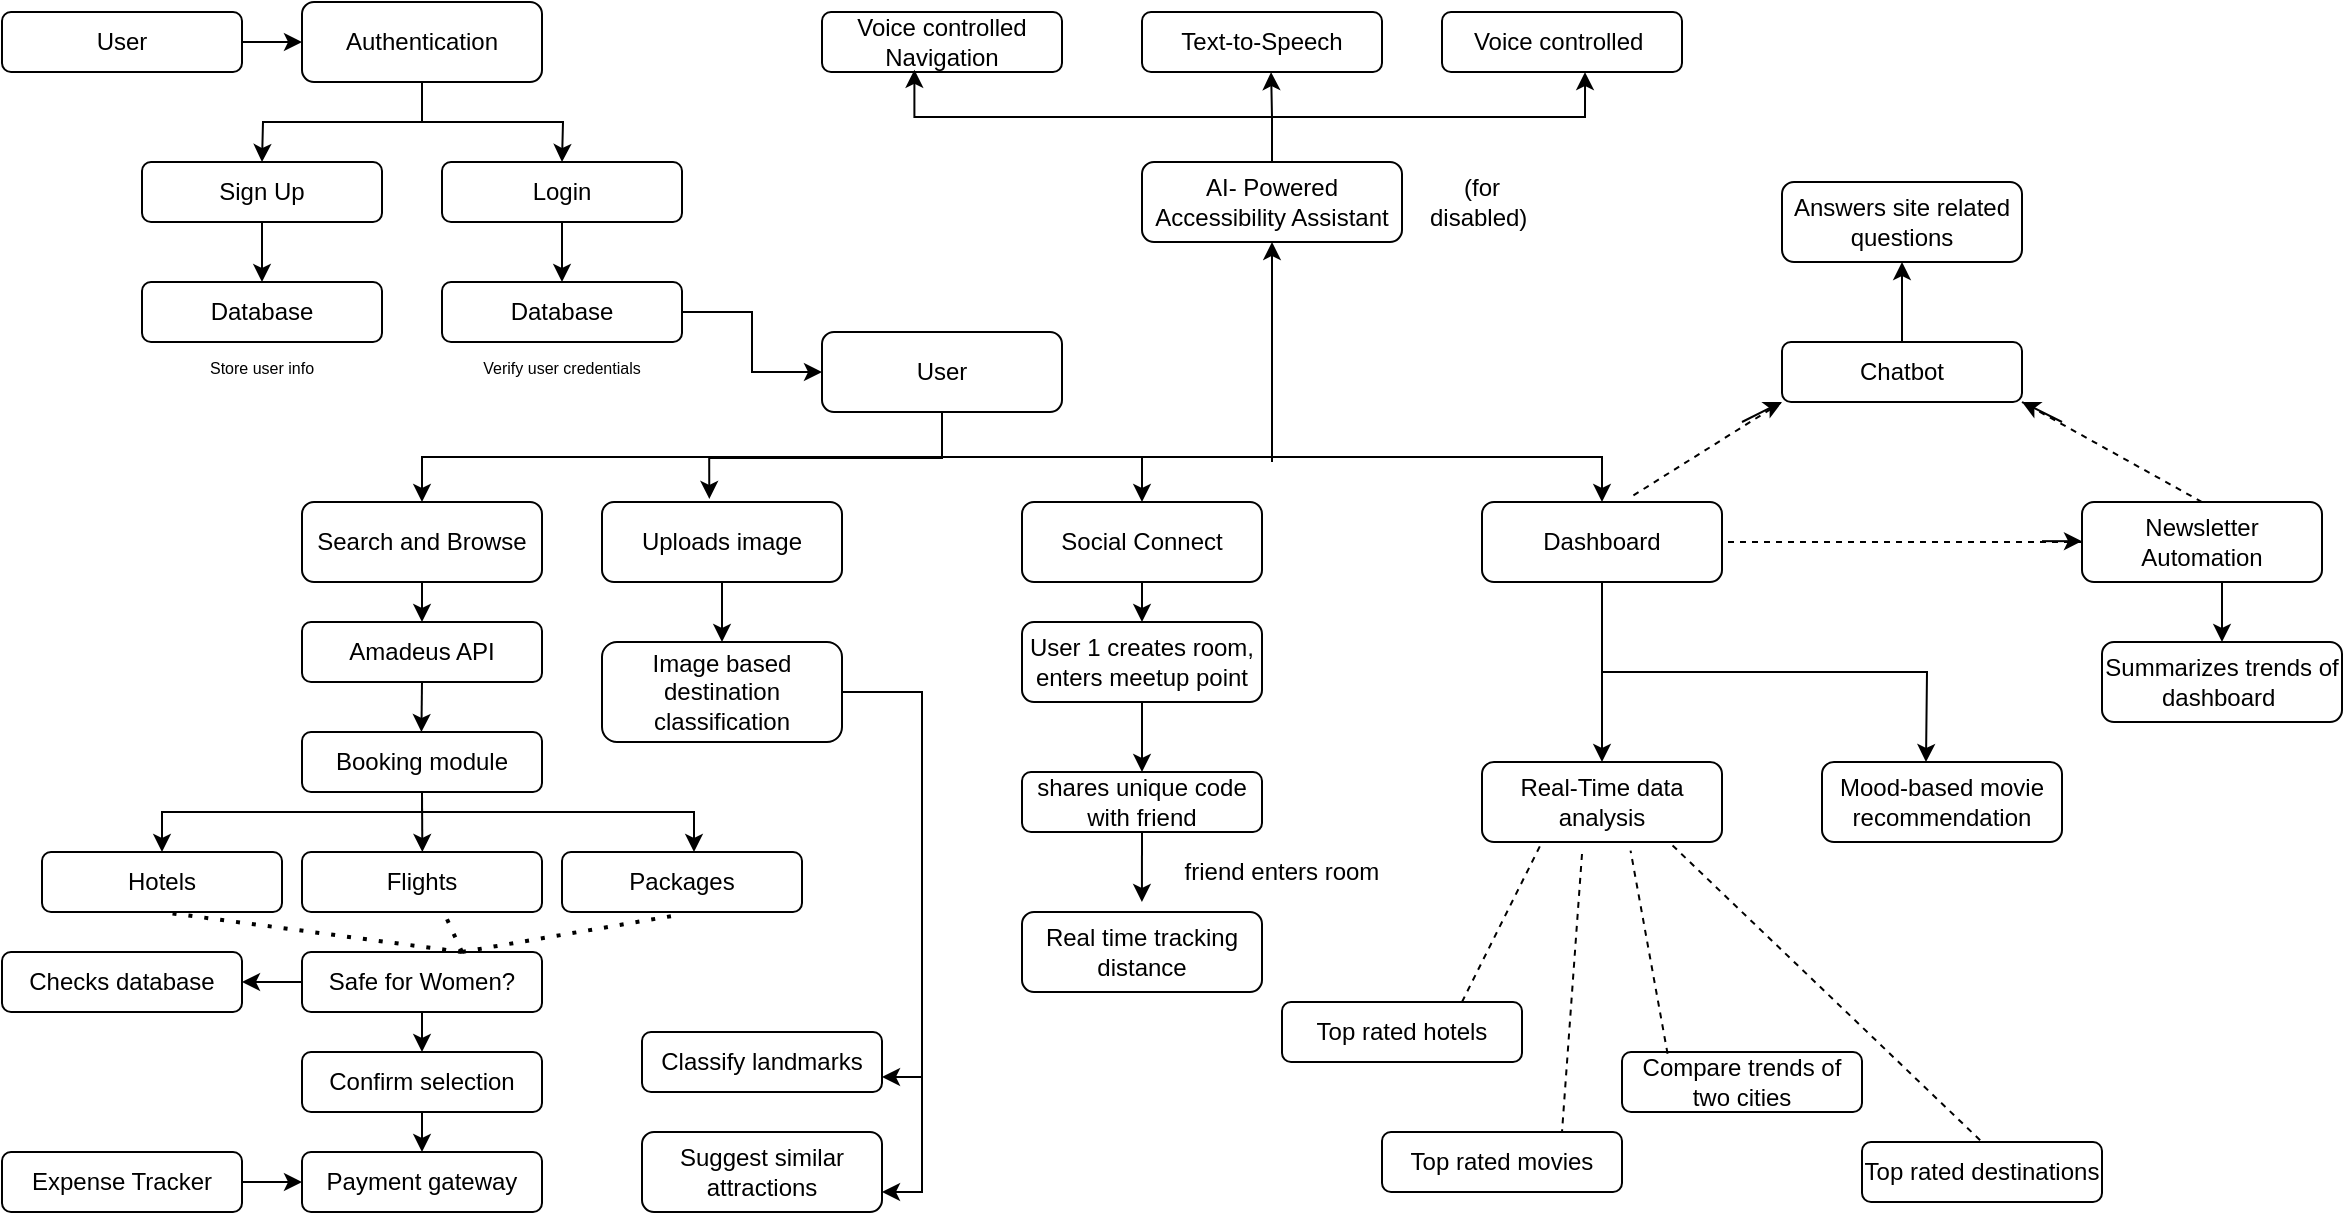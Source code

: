<mxfile version="26.1.2">
  <diagram id="C5RBs43oDa-KdzZeNtuy" name="Page-1">
    <mxGraphModel dx="2707" dy="749" grid="0" gridSize="10" guides="1" tooltips="1" connect="1" arrows="1" fold="1" page="1" pageScale="1" pageWidth="827" pageHeight="1169" math="0" shadow="0">
      <root>
        <mxCell id="WIyWlLk6GJQsqaUBKTNV-0" />
        <mxCell id="WIyWlLk6GJQsqaUBKTNV-1" parent="WIyWlLk6GJQsqaUBKTNV-0" />
        <mxCell id="geeleiclAj2iUz3SjqVC-81" style="edgeStyle=orthogonalEdgeStyle;rounded=0;orthogonalLoop=1;jettySize=auto;html=1;exitX=0.5;exitY=1;exitDx=0;exitDy=0;" parent="WIyWlLk6GJQsqaUBKTNV-1" source="WIyWlLk6GJQsqaUBKTNV-3" target="2ApQXyq5M-1QXbXkGU03-7" edge="1">
          <mxGeometry relative="1" as="geometry" />
        </mxCell>
        <mxCell id="geeleiclAj2iUz3SjqVC-100" style="edgeStyle=orthogonalEdgeStyle;rounded=0;orthogonalLoop=1;jettySize=auto;html=1;exitX=0.5;exitY=1;exitDx=0;exitDy=0;" parent="WIyWlLk6GJQsqaUBKTNV-1" source="WIyWlLk6GJQsqaUBKTNV-3" target="2ApQXyq5M-1QXbXkGU03-6" edge="1">
          <mxGeometry relative="1" as="geometry" />
        </mxCell>
        <mxCell id="geeleiclAj2iUz3SjqVC-166" style="edgeStyle=orthogonalEdgeStyle;rounded=0;orthogonalLoop=1;jettySize=auto;html=1;exitX=0.5;exitY=1;exitDx=0;exitDy=0;entryX=0.5;entryY=0;entryDx=0;entryDy=0;" parent="WIyWlLk6GJQsqaUBKTNV-1" source="WIyWlLk6GJQsqaUBKTNV-3" target="geeleiclAj2iUz3SjqVC-165" edge="1">
          <mxGeometry relative="1" as="geometry" />
        </mxCell>
        <mxCell id="WIyWlLk6GJQsqaUBKTNV-3" value="User" style="rounded=1;whiteSpace=wrap;html=1;fontSize=12;glass=0;strokeWidth=1;shadow=0;" parent="WIyWlLk6GJQsqaUBKTNV-1" vertex="1">
          <mxGeometry x="-50" y="195" width="120" height="40" as="geometry" />
        </mxCell>
        <mxCell id="geeleiclAj2iUz3SjqVC-8" style="edgeStyle=orthogonalEdgeStyle;rounded=0;orthogonalLoop=1;jettySize=auto;html=1;exitX=0.5;exitY=1;exitDx=0;exitDy=0;entryX=0.5;entryY=0;entryDx=0;entryDy=0;" parent="WIyWlLk6GJQsqaUBKTNV-1" source="2ApQXyq5M-1QXbXkGU03-6" target="geeleiclAj2iUz3SjqVC-2" edge="1">
          <mxGeometry relative="1" as="geometry" />
        </mxCell>
        <mxCell id="2ApQXyq5M-1QXbXkGU03-6" value="Dashboard" style="rounded=1;whiteSpace=wrap;html=1;fontSize=12;glass=0;strokeWidth=1;shadow=0;" parent="WIyWlLk6GJQsqaUBKTNV-1" vertex="1">
          <mxGeometry x="280" y="280" width="120" height="40" as="geometry" />
        </mxCell>
        <mxCell id="geeleiclAj2iUz3SjqVC-152" style="edgeStyle=orthogonalEdgeStyle;rounded=0;orthogonalLoop=1;jettySize=auto;html=1;exitX=0.5;exitY=1;exitDx=0;exitDy=0;entryX=0.5;entryY=0;entryDx=0;entryDy=0;" parent="WIyWlLk6GJQsqaUBKTNV-1" source="2ApQXyq5M-1QXbXkGU03-7" target="geeleiclAj2iUz3SjqVC-130" edge="1">
          <mxGeometry relative="1" as="geometry" />
        </mxCell>
        <mxCell id="2ApQXyq5M-1QXbXkGU03-7" value="Search and Browse" style="rounded=1;whiteSpace=wrap;html=1;fontSize=12;glass=0;strokeWidth=1;shadow=0;" parent="WIyWlLk6GJQsqaUBKTNV-1" vertex="1">
          <mxGeometry x="-310" y="280" width="120" height="40" as="geometry" />
        </mxCell>
        <mxCell id="2ApQXyq5M-1QXbXkGU03-8" style="edgeStyle=orthogonalEdgeStyle;rounded=0;orthogonalLoop=1;jettySize=auto;html=1;exitX=0.5;exitY=1;exitDx=0;exitDy=0;" parent="WIyWlLk6GJQsqaUBKTNV-1" source="2ApQXyq5M-1QXbXkGU03-6" target="2ApQXyq5M-1QXbXkGU03-6" edge="1">
          <mxGeometry relative="1" as="geometry" />
        </mxCell>
        <mxCell id="geeleiclAj2iUz3SjqVC-19" style="edgeStyle=orthogonalEdgeStyle;rounded=0;orthogonalLoop=1;jettySize=auto;html=1;exitX=0.5;exitY=1;exitDx=0;exitDy=0;entryX=0.5;entryY=0;entryDx=0;entryDy=0;" parent="WIyWlLk6GJQsqaUBKTNV-1" source="2ApQXyq5M-1QXbXkGU03-10" target="geeleiclAj2iUz3SjqVC-18" edge="1">
          <mxGeometry relative="1" as="geometry" />
        </mxCell>
        <mxCell id="2ApQXyq5M-1QXbXkGU03-10" value="Newsletter Automation" style="rounded=1;whiteSpace=wrap;html=1;fontSize=12;glass=0;strokeWidth=1;shadow=0;" parent="WIyWlLk6GJQsqaUBKTNV-1" vertex="1">
          <mxGeometry x="580" y="280" width="120" height="40" as="geometry" />
        </mxCell>
        <mxCell id="2ApQXyq5M-1QXbXkGU03-72" value="Packages" style="rounded=1;whiteSpace=wrap;html=1;fontSize=12;glass=0;strokeWidth=1;shadow=0;" parent="WIyWlLk6GJQsqaUBKTNV-1" vertex="1">
          <mxGeometry x="-180" y="455" width="120" height="30" as="geometry" />
        </mxCell>
        <mxCell id="geeleiclAj2iUz3SjqVC-2" value="Real-Time data analysis" style="rounded=1;whiteSpace=wrap;html=1;fontSize=12;glass=0;strokeWidth=1;shadow=0;" parent="WIyWlLk6GJQsqaUBKTNV-1" vertex="1">
          <mxGeometry x="280" y="410" width="120" height="40" as="geometry" />
        </mxCell>
        <mxCell id="geeleiclAj2iUz3SjqVC-3" value="Top rated movies" style="rounded=1;whiteSpace=wrap;html=1;fontSize=12;glass=0;strokeWidth=1;shadow=0;" parent="WIyWlLk6GJQsqaUBKTNV-1" vertex="1">
          <mxGeometry x="230" y="595" width="120" height="30" as="geometry" />
        </mxCell>
        <mxCell id="geeleiclAj2iUz3SjqVC-4" value="Top rated destinations" style="rounded=1;whiteSpace=wrap;html=1;fontSize=12;glass=0;strokeWidth=1;shadow=0;" parent="WIyWlLk6GJQsqaUBKTNV-1" vertex="1">
          <mxGeometry x="470" y="600" width="120" height="30" as="geometry" />
        </mxCell>
        <mxCell id="geeleiclAj2iUz3SjqVC-5" value="Top rated hotels" style="rounded=1;whiteSpace=wrap;html=1;fontSize=12;glass=0;strokeWidth=1;shadow=0;" parent="WIyWlLk6GJQsqaUBKTNV-1" vertex="1">
          <mxGeometry x="180" y="530" width="120" height="30" as="geometry" />
        </mxCell>
        <mxCell id="geeleiclAj2iUz3SjqVC-6" value="Compare trends of two cities" style="rounded=1;whiteSpace=wrap;html=1;fontSize=12;glass=0;strokeWidth=1;shadow=0;" parent="WIyWlLk6GJQsqaUBKTNV-1" vertex="1">
          <mxGeometry x="350" y="555" width="120" height="30" as="geometry" />
        </mxCell>
        <mxCell id="geeleiclAj2iUz3SjqVC-7" value="" style="endArrow=none;dashed=1;html=1;rounded=0;entryX=0.75;entryY=0;entryDx=0;entryDy=0;" parent="WIyWlLk6GJQsqaUBKTNV-1" target="geeleiclAj2iUz3SjqVC-3" edge="1">
          <mxGeometry width="50" height="50" relative="1" as="geometry">
            <mxPoint x="330" y="456" as="sourcePoint" />
            <mxPoint x="220" y="380" as="targetPoint" />
          </mxGeometry>
        </mxCell>
        <mxCell id="geeleiclAj2iUz3SjqVC-10" value="" style="endArrow=none;dashed=1;html=1;rounded=0;entryX=0.5;entryY=0;entryDx=0;entryDy=0;exitX=0.794;exitY=1.043;exitDx=0;exitDy=0;exitPerimeter=0;" parent="WIyWlLk6GJQsqaUBKTNV-1" source="geeleiclAj2iUz3SjqVC-2" target="geeleiclAj2iUz3SjqVC-4" edge="1">
          <mxGeometry width="50" height="50" relative="1" as="geometry">
            <mxPoint x="370" y="460" as="sourcePoint" />
            <mxPoint x="220" y="380" as="targetPoint" />
          </mxGeometry>
        </mxCell>
        <mxCell id="geeleiclAj2iUz3SjqVC-11" value="" style="endArrow=none;dashed=1;html=1;rounded=0;entryX=0.25;entryY=1;entryDx=0;entryDy=0;exitX=0.75;exitY=0;exitDx=0;exitDy=0;" parent="WIyWlLk6GJQsqaUBKTNV-1" source="geeleiclAj2iUz3SjqVC-5" target="geeleiclAj2iUz3SjqVC-2" edge="1">
          <mxGeometry width="50" height="50" relative="1" as="geometry">
            <mxPoint x="240" y="480" as="sourcePoint" />
            <mxPoint x="290" y="430" as="targetPoint" />
          </mxGeometry>
        </mxCell>
        <mxCell id="geeleiclAj2iUz3SjqVC-13" value="" style="endArrow=none;dashed=1;html=1;rounded=0;entryX=0.619;entryY=1.107;entryDx=0;entryDy=0;exitX=0.19;exitY=0.03;exitDx=0;exitDy=0;exitPerimeter=0;entryPerimeter=0;" parent="WIyWlLk6GJQsqaUBKTNV-1" source="geeleiclAj2iUz3SjqVC-6" target="geeleiclAj2iUz3SjqVC-2" edge="1">
          <mxGeometry width="50" height="50" relative="1" as="geometry">
            <mxPoint x="240" y="480" as="sourcePoint" />
            <mxPoint x="290" y="430" as="targetPoint" />
          </mxGeometry>
        </mxCell>
        <mxCell id="geeleiclAj2iUz3SjqVC-17" value="" style="endArrow=none;dashed=1;html=1;rounded=0;entryX=1;entryY=0.5;entryDx=0;entryDy=0;exitX=0;exitY=0.5;exitDx=0;exitDy=0;" parent="WIyWlLk6GJQsqaUBKTNV-1" source="2ApQXyq5M-1QXbXkGU03-10" target="2ApQXyq5M-1QXbXkGU03-6" edge="1">
          <mxGeometry width="50" height="50" relative="1" as="geometry">
            <mxPoint x="190" y="490" as="sourcePoint" />
            <mxPoint x="240" y="440" as="targetPoint" />
            <Array as="points" />
          </mxGeometry>
        </mxCell>
        <mxCell id="geeleiclAj2iUz3SjqVC-18" value="Summarizes trends of dashboard&amp;nbsp;" style="rounded=1;whiteSpace=wrap;html=1;fontSize=12;glass=0;strokeWidth=1;shadow=0;" parent="WIyWlLk6GJQsqaUBKTNV-1" vertex="1">
          <mxGeometry x="590" y="350" width="120" height="40" as="geometry" />
        </mxCell>
        <mxCell id="geeleiclAj2iUz3SjqVC-20" value="Chatbot" style="rounded=1;whiteSpace=wrap;html=1;fontSize=12;glass=0;strokeWidth=1;shadow=0;" parent="WIyWlLk6GJQsqaUBKTNV-1" vertex="1">
          <mxGeometry x="430" y="200" width="120" height="30" as="geometry" />
        </mxCell>
        <mxCell id="geeleiclAj2iUz3SjqVC-21" value="" style="endArrow=none;dashed=1;html=1;rounded=0;entryX=0;entryY=1;entryDx=0;entryDy=0;exitX=0.631;exitY=-0.083;exitDx=0;exitDy=0;exitPerimeter=0;" parent="WIyWlLk6GJQsqaUBKTNV-1" source="2ApQXyq5M-1QXbXkGU03-6" target="geeleiclAj2iUz3SjqVC-20" edge="1">
          <mxGeometry width="50" height="50" relative="1" as="geometry">
            <mxPoint x="360" y="270" as="sourcePoint" />
            <mxPoint x="230" y="290" as="targetPoint" />
          </mxGeometry>
        </mxCell>
        <mxCell id="geeleiclAj2iUz3SjqVC-22" value="" style="endArrow=none;dashed=1;html=1;rounded=0;entryX=1;entryY=1;entryDx=0;entryDy=0;exitX=0.5;exitY=0;exitDx=0;exitDy=0;" parent="WIyWlLk6GJQsqaUBKTNV-1" source="2ApQXyq5M-1QXbXkGU03-10" target="geeleiclAj2iUz3SjqVC-20" edge="1">
          <mxGeometry width="50" height="50" relative="1" as="geometry">
            <mxPoint x="180" y="340" as="sourcePoint" />
            <mxPoint x="230" y="290" as="targetPoint" />
          </mxGeometry>
        </mxCell>
        <mxCell id="geeleiclAj2iUz3SjqVC-28" value="" style="edgeStyle=orthogonalEdgeStyle;rounded=0;orthogonalLoop=1;jettySize=auto;html=1;exitX=0.5;exitY=0;exitDx=0;exitDy=0;" parent="WIyWlLk6GJQsqaUBKTNV-1" source="geeleiclAj2iUz3SjqVC-20" target="geeleiclAj2iUz3SjqVC-27" edge="1">
          <mxGeometry relative="1" as="geometry">
            <mxPoint x="490.429" y="160" as="targetPoint" />
            <mxPoint x="490" y="200" as="sourcePoint" />
          </mxGeometry>
        </mxCell>
        <mxCell id="geeleiclAj2iUz3SjqVC-27" value="Answers site related questions" style="rounded=1;whiteSpace=wrap;html=1;fontSize=12;glass=0;strokeWidth=1;shadow=0;" parent="WIyWlLk6GJQsqaUBKTNV-1" vertex="1">
          <mxGeometry x="430" y="120" width="120" height="40" as="geometry" />
        </mxCell>
        <mxCell id="geeleiclAj2iUz3SjqVC-45" value="&lt;font style=&quot;font-size: 8px;&quot;&gt;Store user info&lt;/font&gt;" style="text;html=1;align=center;verticalAlign=middle;whiteSpace=wrap;rounded=0;fontSize=10;" parent="WIyWlLk6GJQsqaUBKTNV-1" vertex="1">
          <mxGeometry x="-365" y="207" width="70" height="10" as="geometry" />
        </mxCell>
        <mxCell id="geeleiclAj2iUz3SjqVC-49" value="&lt;font style=&quot;font-size: 8px;&quot;&gt;Verify user credentials&lt;/font&gt;" style="text;html=1;align=center;verticalAlign=middle;whiteSpace=wrap;rounded=0;fontSize=10;" parent="WIyWlLk6GJQsqaUBKTNV-1" vertex="1">
          <mxGeometry x="-225" y="207" width="90" height="10" as="geometry" />
        </mxCell>
        <mxCell id="geeleiclAj2iUz3SjqVC-55" value="" style="endArrow=classic;html=1;rounded=0;" parent="WIyWlLk6GJQsqaUBKTNV-1" edge="1">
          <mxGeometry width="50" height="50" relative="1" as="geometry">
            <mxPoint x="560" y="299.58" as="sourcePoint" />
            <mxPoint x="580" y="299.58" as="targetPoint" />
          </mxGeometry>
        </mxCell>
        <mxCell id="geeleiclAj2iUz3SjqVC-56" value="" style="endArrow=classic;html=1;rounded=0;" parent="WIyWlLk6GJQsqaUBKTNV-1" edge="1">
          <mxGeometry width="50" height="50" relative="1" as="geometry">
            <mxPoint x="410" y="240" as="sourcePoint" />
            <mxPoint x="430" y="230" as="targetPoint" />
          </mxGeometry>
        </mxCell>
        <mxCell id="geeleiclAj2iUz3SjqVC-58" value="" style="endArrow=classic;html=1;rounded=0;entryX=1;entryY=1;entryDx=0;entryDy=0;" parent="WIyWlLk6GJQsqaUBKTNV-1" target="geeleiclAj2iUz3SjqVC-20" edge="1">
          <mxGeometry width="50" height="50" relative="1" as="geometry">
            <mxPoint x="570" y="240" as="sourcePoint" />
            <mxPoint x="580" y="250" as="targetPoint" />
          </mxGeometry>
        </mxCell>
        <mxCell id="geeleiclAj2iUz3SjqVC-64" style="edgeStyle=orthogonalEdgeStyle;rounded=0;orthogonalLoop=1;jettySize=auto;html=1;exitX=0.5;exitY=1;exitDx=0;exitDy=0;" parent="WIyWlLk6GJQsqaUBKTNV-1" source="geeleiclAj2iUz3SjqVC-66" edge="1">
          <mxGeometry relative="1" as="geometry">
            <mxPoint x="-330" y="110" as="targetPoint" />
          </mxGeometry>
        </mxCell>
        <mxCell id="geeleiclAj2iUz3SjqVC-65" style="edgeStyle=orthogonalEdgeStyle;rounded=0;orthogonalLoop=1;jettySize=auto;html=1;exitX=0.5;exitY=1;exitDx=0;exitDy=0;" parent="WIyWlLk6GJQsqaUBKTNV-1" source="geeleiclAj2iUz3SjqVC-66" edge="1">
          <mxGeometry relative="1" as="geometry">
            <mxPoint x="-180" y="110" as="targetPoint" />
          </mxGeometry>
        </mxCell>
        <mxCell id="geeleiclAj2iUz3SjqVC-66" value="Authentication" style="rounded=1;whiteSpace=wrap;html=1;fontSize=12;glass=0;strokeWidth=1;shadow=0;" parent="WIyWlLk6GJQsqaUBKTNV-1" vertex="1">
          <mxGeometry x="-310" y="30" width="120" height="40" as="geometry" />
        </mxCell>
        <mxCell id="geeleiclAj2iUz3SjqVC-67" style="edgeStyle=orthogonalEdgeStyle;rounded=0;orthogonalLoop=1;jettySize=auto;html=1;exitX=0.5;exitY=1;exitDx=0;exitDy=0;entryX=0.5;entryY=0;entryDx=0;entryDy=0;" parent="WIyWlLk6GJQsqaUBKTNV-1" source="geeleiclAj2iUz3SjqVC-68" target="geeleiclAj2iUz3SjqVC-71" edge="1">
          <mxGeometry relative="1" as="geometry" />
        </mxCell>
        <mxCell id="geeleiclAj2iUz3SjqVC-68" value="Sign Up" style="rounded=1;whiteSpace=wrap;html=1;" parent="WIyWlLk6GJQsqaUBKTNV-1" vertex="1">
          <mxGeometry x="-390" y="110" width="120" height="30" as="geometry" />
        </mxCell>
        <mxCell id="geeleiclAj2iUz3SjqVC-69" style="edgeStyle=orthogonalEdgeStyle;rounded=0;orthogonalLoop=1;jettySize=auto;html=1;exitX=0.5;exitY=1;exitDx=0;exitDy=0;entryX=0.5;entryY=0;entryDx=0;entryDy=0;" parent="WIyWlLk6GJQsqaUBKTNV-1" source="geeleiclAj2iUz3SjqVC-70" target="geeleiclAj2iUz3SjqVC-72" edge="1">
          <mxGeometry relative="1" as="geometry" />
        </mxCell>
        <mxCell id="geeleiclAj2iUz3SjqVC-70" value="Login" style="rounded=1;whiteSpace=wrap;html=1;" parent="WIyWlLk6GJQsqaUBKTNV-1" vertex="1">
          <mxGeometry x="-240" y="110" width="120" height="30" as="geometry" />
        </mxCell>
        <mxCell id="geeleiclAj2iUz3SjqVC-71" value="Database" style="rounded=1;whiteSpace=wrap;html=1;" parent="WIyWlLk6GJQsqaUBKTNV-1" vertex="1">
          <mxGeometry x="-390" y="170" width="120" height="30" as="geometry" />
        </mxCell>
        <mxCell id="geeleiclAj2iUz3SjqVC-74" style="edgeStyle=orthogonalEdgeStyle;rounded=0;orthogonalLoop=1;jettySize=auto;html=1;exitX=1;exitY=0.5;exitDx=0;exitDy=0;entryX=0;entryY=0.5;entryDx=0;entryDy=0;" parent="WIyWlLk6GJQsqaUBKTNV-1" source="geeleiclAj2iUz3SjqVC-72" target="WIyWlLk6GJQsqaUBKTNV-3" edge="1">
          <mxGeometry relative="1" as="geometry" />
        </mxCell>
        <mxCell id="geeleiclAj2iUz3SjqVC-72" value="Database" style="rounded=1;whiteSpace=wrap;html=1;" parent="WIyWlLk6GJQsqaUBKTNV-1" vertex="1">
          <mxGeometry x="-240" y="170" width="120" height="30" as="geometry" />
        </mxCell>
        <mxCell id="geeleiclAj2iUz3SjqVC-77" style="edgeStyle=orthogonalEdgeStyle;rounded=0;orthogonalLoop=1;jettySize=auto;html=1;exitX=1;exitY=0.5;exitDx=0;exitDy=0;entryX=0;entryY=0.5;entryDx=0;entryDy=0;" parent="WIyWlLk6GJQsqaUBKTNV-1" source="geeleiclAj2iUz3SjqVC-75" target="geeleiclAj2iUz3SjqVC-66" edge="1">
          <mxGeometry relative="1" as="geometry" />
        </mxCell>
        <mxCell id="geeleiclAj2iUz3SjqVC-75" value="User" style="rounded=1;whiteSpace=wrap;html=1;" parent="WIyWlLk6GJQsqaUBKTNV-1" vertex="1">
          <mxGeometry x="-460" y="35" width="120" height="30" as="geometry" />
        </mxCell>
        <mxCell id="geeleiclAj2iUz3SjqVC-80" style="edgeStyle=orthogonalEdgeStyle;rounded=0;orthogonalLoop=1;jettySize=auto;html=1;exitX=0.5;exitY=1;exitDx=0;exitDy=0;entryX=0.447;entryY=-0.052;entryDx=0;entryDy=0;entryPerimeter=0;" parent="WIyWlLk6GJQsqaUBKTNV-1" source="WIyWlLk6GJQsqaUBKTNV-3" edge="1">
          <mxGeometry relative="1" as="geometry">
            <mxPoint x="-106.36" y="278.44" as="targetPoint" />
            <Array as="points">
              <mxPoint x="10" y="258" />
              <mxPoint x="-106" y="258" />
            </Array>
          </mxGeometry>
        </mxCell>
        <mxCell id="geeleiclAj2iUz3SjqVC-87" value="AI- Powered Accessibility Assistant" style="rounded=1;whiteSpace=wrap;html=1;" parent="WIyWlLk6GJQsqaUBKTNV-1" vertex="1">
          <mxGeometry x="110" y="110" width="130" height="40" as="geometry" />
        </mxCell>
        <mxCell id="geeleiclAj2iUz3SjqVC-93" value="Voice controlled Navigation" style="rounded=1;whiteSpace=wrap;html=1;" parent="WIyWlLk6GJQsqaUBKTNV-1" vertex="1">
          <mxGeometry x="-50" y="35" width="120" height="30" as="geometry" />
        </mxCell>
        <mxCell id="geeleiclAj2iUz3SjqVC-94" value="Text-to-Speech" style="rounded=1;whiteSpace=wrap;html=1;" parent="WIyWlLk6GJQsqaUBKTNV-1" vertex="1">
          <mxGeometry x="110" y="35" width="120" height="30" as="geometry" />
        </mxCell>
        <mxCell id="geeleiclAj2iUz3SjqVC-97" value="Voice controlled&amp;nbsp;" style="rounded=1;whiteSpace=wrap;html=1;" parent="WIyWlLk6GJQsqaUBKTNV-1" vertex="1">
          <mxGeometry x="260" y="35" width="120" height="30" as="geometry" />
        </mxCell>
        <mxCell id="geeleiclAj2iUz3SjqVC-101" style="edgeStyle=orthogonalEdgeStyle;rounded=0;orthogonalLoop=1;jettySize=auto;html=1;exitX=0.5;exitY=0;exitDx=0;exitDy=0;entryX=0.538;entryY=1.002;entryDx=0;entryDy=0;entryPerimeter=0;" parent="WIyWlLk6GJQsqaUBKTNV-1" source="geeleiclAj2iUz3SjqVC-87" target="geeleiclAj2iUz3SjqVC-94" edge="1">
          <mxGeometry relative="1" as="geometry" />
        </mxCell>
        <mxCell id="geeleiclAj2iUz3SjqVC-105" style="edgeStyle=orthogonalEdgeStyle;rounded=0;orthogonalLoop=1;jettySize=auto;html=1;exitX=0.5;exitY=0;exitDx=0;exitDy=0;entryX=0.596;entryY=1.002;entryDx=0;entryDy=0;entryPerimeter=0;" parent="WIyWlLk6GJQsqaUBKTNV-1" source="geeleiclAj2iUz3SjqVC-87" target="geeleiclAj2iUz3SjqVC-97" edge="1">
          <mxGeometry relative="1" as="geometry" />
        </mxCell>
        <mxCell id="geeleiclAj2iUz3SjqVC-106" style="edgeStyle=orthogonalEdgeStyle;rounded=0;orthogonalLoop=1;jettySize=auto;html=1;exitX=0.5;exitY=0;exitDx=0;exitDy=0;entryX=0.385;entryY=0.963;entryDx=0;entryDy=0;entryPerimeter=0;" parent="WIyWlLk6GJQsqaUBKTNV-1" source="geeleiclAj2iUz3SjqVC-87" target="geeleiclAj2iUz3SjqVC-93" edge="1">
          <mxGeometry relative="1" as="geometry" />
        </mxCell>
        <mxCell id="geeleiclAj2iUz3SjqVC-108" value="(for disabled)&amp;nbsp;" style="text;html=1;align=center;verticalAlign=middle;whiteSpace=wrap;rounded=0;" parent="WIyWlLk6GJQsqaUBKTNV-1" vertex="1">
          <mxGeometry x="250" y="115" width="60" height="30" as="geometry" />
        </mxCell>
        <mxCell id="geeleiclAj2iUz3SjqVC-127" style="edgeStyle=orthogonalEdgeStyle;rounded=0;orthogonalLoop=1;jettySize=auto;html=1;exitX=1;exitY=0.5;exitDx=0;exitDy=0;entryX=0;entryY=0.5;entryDx=0;entryDy=0;" parent="WIyWlLk6GJQsqaUBKTNV-1" source="geeleiclAj2iUz3SjqVC-128" target="geeleiclAj2iUz3SjqVC-148" edge="1">
          <mxGeometry relative="1" as="geometry" />
        </mxCell>
        <mxCell id="geeleiclAj2iUz3SjqVC-128" value="Expense Tracker" style="rounded=1;whiteSpace=wrap;html=1;fontSize=12;glass=0;strokeWidth=1;shadow=0;" parent="WIyWlLk6GJQsqaUBKTNV-1" vertex="1">
          <mxGeometry x="-460" y="605" width="120" height="30" as="geometry" />
        </mxCell>
        <mxCell id="geeleiclAj2iUz3SjqVC-131" style="edgeStyle=orthogonalEdgeStyle;rounded=0;orthogonalLoop=1;jettySize=auto;html=1;exitX=0.5;exitY=1;exitDx=0;exitDy=0;" parent="WIyWlLk6GJQsqaUBKTNV-1" source="geeleiclAj2iUz3SjqVC-130" edge="1">
          <mxGeometry relative="1" as="geometry">
            <mxPoint x="-250.29" y="395" as="targetPoint" />
            <mxPoint x="-250" y="365" as="sourcePoint" />
          </mxGeometry>
        </mxCell>
        <mxCell id="geeleiclAj2iUz3SjqVC-132" style="edgeStyle=orthogonalEdgeStyle;rounded=0;orthogonalLoop=1;jettySize=auto;html=1;exitX=0.5;exitY=1;exitDx=0;exitDy=0;" parent="WIyWlLk6GJQsqaUBKTNV-1" source="geeleiclAj2iUz3SjqVC-133" edge="1">
          <mxGeometry relative="1" as="geometry">
            <mxPoint x="-249.824" y="455" as="targetPoint" />
          </mxGeometry>
        </mxCell>
        <mxCell id="geeleiclAj2iUz3SjqVC-133" value="Booking module" style="rounded=1;whiteSpace=wrap;html=1;fontSize=12;glass=0;strokeWidth=1;shadow=0;" parent="WIyWlLk6GJQsqaUBKTNV-1" vertex="1">
          <mxGeometry x="-310" y="395" width="120" height="30" as="geometry" />
        </mxCell>
        <mxCell id="geeleiclAj2iUz3SjqVC-134" value="Flights" style="rounded=1;whiteSpace=wrap;html=1;fontSize=12;glass=0;strokeWidth=1;shadow=0;" parent="WIyWlLk6GJQsqaUBKTNV-1" vertex="1">
          <mxGeometry x="-310" y="455" width="120" height="30" as="geometry" />
        </mxCell>
        <mxCell id="geeleiclAj2iUz3SjqVC-135" value="" style="edgeStyle=orthogonalEdgeStyle;rounded=0;orthogonalLoop=1;jettySize=auto;html=1;exitX=0.25;exitY=1;exitDx=0;exitDy=0;" parent="WIyWlLk6GJQsqaUBKTNV-1" source="geeleiclAj2iUz3SjqVC-133" target="geeleiclAj2iUz3SjqVC-136" edge="1">
          <mxGeometry relative="1" as="geometry">
            <mxPoint x="-380" y="465" as="targetPoint" />
            <mxPoint x="-280" y="425" as="sourcePoint" />
            <Array as="points">
              <mxPoint x="-250" y="425" />
              <mxPoint x="-250" y="435" />
            </Array>
          </mxGeometry>
        </mxCell>
        <mxCell id="geeleiclAj2iUz3SjqVC-136" value="Hotels" style="rounded=1;whiteSpace=wrap;html=1;fontSize=12;glass=0;strokeWidth=1;shadow=0;" parent="WIyWlLk6GJQsqaUBKTNV-1" vertex="1">
          <mxGeometry x="-440" y="455" width="120" height="30" as="geometry" />
        </mxCell>
        <mxCell id="geeleiclAj2iUz3SjqVC-137" style="edgeStyle=orthogonalEdgeStyle;rounded=0;orthogonalLoop=1;jettySize=auto;html=1;exitX=0.5;exitY=1;exitDx=0;exitDy=0;entryX=0.467;entryY=0.008;entryDx=0;entryDy=0;entryPerimeter=0;" parent="WIyWlLk6GJQsqaUBKTNV-1" source="geeleiclAj2iUz3SjqVC-133" edge="1">
          <mxGeometry relative="1" as="geometry">
            <Array as="points">
              <mxPoint x="-250" y="435" />
              <mxPoint x="-114" y="435" />
            </Array>
            <mxPoint x="-114" y="455" as="targetPoint" />
          </mxGeometry>
        </mxCell>
        <mxCell id="geeleiclAj2iUz3SjqVC-138" style="edgeStyle=orthogonalEdgeStyle;rounded=0;orthogonalLoop=1;jettySize=auto;html=1;exitX=0.5;exitY=1;exitDx=0;exitDy=0;entryX=0.5;entryY=0;entryDx=0;entryDy=0;" parent="WIyWlLk6GJQsqaUBKTNV-1" source="geeleiclAj2iUz3SjqVC-140" target="geeleiclAj2iUz3SjqVC-145" edge="1">
          <mxGeometry relative="1" as="geometry" />
        </mxCell>
        <mxCell id="geeleiclAj2iUz3SjqVC-139" style="edgeStyle=orthogonalEdgeStyle;rounded=0;orthogonalLoop=1;jettySize=auto;html=1;exitX=0;exitY=0.5;exitDx=0;exitDy=0;entryX=1;entryY=0.5;entryDx=0;entryDy=0;" parent="WIyWlLk6GJQsqaUBKTNV-1" source="geeleiclAj2iUz3SjqVC-140" target="geeleiclAj2iUz3SjqVC-146" edge="1">
          <mxGeometry relative="1" as="geometry" />
        </mxCell>
        <mxCell id="geeleiclAj2iUz3SjqVC-140" value="Safe for Women?" style="rounded=1;whiteSpace=wrap;html=1;fontSize=12;glass=0;strokeWidth=1;shadow=0;" parent="WIyWlLk6GJQsqaUBKTNV-1" vertex="1">
          <mxGeometry x="-310" y="505" width="120" height="30" as="geometry" />
        </mxCell>
        <mxCell id="geeleiclAj2iUz3SjqVC-141" value="" style="endArrow=none;dashed=1;html=1;dashPattern=1 3;strokeWidth=2;rounded=0;entryX=0.371;entryY=1.075;entryDx=0;entryDy=0;entryPerimeter=0;" parent="WIyWlLk6GJQsqaUBKTNV-1" edge="1">
          <mxGeometry width="50" height="50" relative="1" as="geometry">
            <mxPoint x="-230" y="505" as="sourcePoint" />
            <mxPoint x="-125" y="487" as="targetPoint" />
          </mxGeometry>
        </mxCell>
        <mxCell id="geeleiclAj2iUz3SjqVC-142" value="" style="endArrow=none;dashed=1;html=1;dashPattern=1 3;strokeWidth=2;rounded=0;entryX=0.5;entryY=1;entryDx=0;entryDy=0;" parent="WIyWlLk6GJQsqaUBKTNV-1" target="geeleiclAj2iUz3SjqVC-136" edge="1">
          <mxGeometry width="50" height="50" relative="1" as="geometry">
            <mxPoint x="-230" y="505" as="sourcePoint" />
            <mxPoint x="-180" y="455" as="targetPoint" />
          </mxGeometry>
        </mxCell>
        <mxCell id="geeleiclAj2iUz3SjqVC-143" value="" style="endArrow=none;dashed=1;html=1;dashPattern=1 3;strokeWidth=2;rounded=0;entryX=0.596;entryY=1.049;entryDx=0;entryDy=0;entryPerimeter=0;" parent="WIyWlLk6GJQsqaUBKTNV-1" target="geeleiclAj2iUz3SjqVC-134" edge="1">
          <mxGeometry width="50" height="50" relative="1" as="geometry">
            <mxPoint x="-230" y="505" as="sourcePoint" />
            <mxPoint x="-180" y="455" as="targetPoint" />
          </mxGeometry>
        </mxCell>
        <mxCell id="geeleiclAj2iUz3SjqVC-144" style="edgeStyle=orthogonalEdgeStyle;rounded=0;orthogonalLoop=1;jettySize=auto;html=1;exitX=0.5;exitY=1;exitDx=0;exitDy=0;entryX=0.5;entryY=0;entryDx=0;entryDy=0;" parent="WIyWlLk6GJQsqaUBKTNV-1" source="geeleiclAj2iUz3SjqVC-145" edge="1">
          <mxGeometry relative="1" as="geometry">
            <mxPoint x="-250" y="605" as="targetPoint" />
          </mxGeometry>
        </mxCell>
        <mxCell id="geeleiclAj2iUz3SjqVC-145" value="Confirm selection" style="rounded=1;whiteSpace=wrap;html=1;fontSize=12;glass=0;strokeWidth=1;shadow=0;" parent="WIyWlLk6GJQsqaUBKTNV-1" vertex="1">
          <mxGeometry x="-310" y="555" width="120" height="30" as="geometry" />
        </mxCell>
        <mxCell id="geeleiclAj2iUz3SjqVC-146" value="Checks database" style="rounded=1;whiteSpace=wrap;html=1;fontSize=12;glass=0;strokeWidth=1;shadow=0;" parent="WIyWlLk6GJQsqaUBKTNV-1" vertex="1">
          <mxGeometry x="-460" y="505" width="120" height="30" as="geometry" />
        </mxCell>
        <mxCell id="geeleiclAj2iUz3SjqVC-147" style="edgeStyle=orthogonalEdgeStyle;rounded=0;orthogonalLoop=1;jettySize=auto;html=1;exitX=0.5;exitY=1;exitDx=0;exitDy=0;entryX=0.5;entryY=0;entryDx=0;entryDy=0;" parent="WIyWlLk6GJQsqaUBKTNV-1" target="geeleiclAj2iUz3SjqVC-148" edge="1">
          <mxGeometry relative="1" as="geometry">
            <mxPoint x="-250" y="635" as="sourcePoint" />
          </mxGeometry>
        </mxCell>
        <mxCell id="geeleiclAj2iUz3SjqVC-148" value="Payment gateway" style="rounded=1;whiteSpace=wrap;html=1;fontSize=12;glass=0;strokeWidth=1;shadow=0;" parent="WIyWlLk6GJQsqaUBKTNV-1" vertex="1">
          <mxGeometry x="-310" y="605" width="120" height="30" as="geometry" />
        </mxCell>
        <mxCell id="geeleiclAj2iUz3SjqVC-154" value="" style="edgeStyle=orthogonalEdgeStyle;rounded=0;orthogonalLoop=1;jettySize=auto;html=1;exitX=0.5;exitY=1;exitDx=0;exitDy=0;" parent="WIyWlLk6GJQsqaUBKTNV-1" target="geeleiclAj2iUz3SjqVC-130" edge="1">
          <mxGeometry relative="1" as="geometry">
            <mxPoint x="-250.29" y="395" as="targetPoint" />
            <mxPoint x="-250" y="365" as="sourcePoint" />
          </mxGeometry>
        </mxCell>
        <mxCell id="geeleiclAj2iUz3SjqVC-130" value="Amadeus API" style="rounded=1;whiteSpace=wrap;html=1;fontSize=12;glass=0;strokeWidth=1;shadow=0;" parent="WIyWlLk6GJQsqaUBKTNV-1" vertex="1">
          <mxGeometry x="-310" y="340" width="120" height="30" as="geometry" />
        </mxCell>
        <mxCell id="geeleiclAj2iUz3SjqVC-155" style="edgeStyle=orthogonalEdgeStyle;rounded=0;orthogonalLoop=1;jettySize=auto;html=1;exitX=0.5;exitY=1;exitDx=0;exitDy=0;entryX=0.5;entryY=0;entryDx=0;entryDy=0;" parent="WIyWlLk6GJQsqaUBKTNV-1" source="geeleiclAj2iUz3SjqVC-156" target="geeleiclAj2iUz3SjqVC-159" edge="1">
          <mxGeometry relative="1" as="geometry" />
        </mxCell>
        <mxCell id="geeleiclAj2iUz3SjqVC-156" value="Uploads image" style="rounded=1;whiteSpace=wrap;html=1;" parent="WIyWlLk6GJQsqaUBKTNV-1" vertex="1">
          <mxGeometry x="-160" y="280" width="120" height="40" as="geometry" />
        </mxCell>
        <mxCell id="geeleiclAj2iUz3SjqVC-162" style="edgeStyle=orthogonalEdgeStyle;rounded=0;orthogonalLoop=1;jettySize=auto;html=1;exitX=1;exitY=0.5;exitDx=0;exitDy=0;entryX=1;entryY=0.75;entryDx=0;entryDy=0;" parent="WIyWlLk6GJQsqaUBKTNV-1" source="geeleiclAj2iUz3SjqVC-159" target="geeleiclAj2iUz3SjqVC-161" edge="1">
          <mxGeometry relative="1" as="geometry">
            <mxPoint y="690" as="targetPoint" />
          </mxGeometry>
        </mxCell>
        <mxCell id="geeleiclAj2iUz3SjqVC-163" style="edgeStyle=orthogonalEdgeStyle;rounded=0;orthogonalLoop=1;jettySize=auto;html=1;exitX=1;exitY=0.5;exitDx=0;exitDy=0;entryX=1;entryY=0.75;entryDx=0;entryDy=0;" parent="WIyWlLk6GJQsqaUBKTNV-1" source="geeleiclAj2iUz3SjqVC-159" target="geeleiclAj2iUz3SjqVC-160" edge="1">
          <mxGeometry relative="1" as="geometry" />
        </mxCell>
        <mxCell id="geeleiclAj2iUz3SjqVC-159" value="Image based destination classification" style="rounded=1;whiteSpace=wrap;html=1;" parent="WIyWlLk6GJQsqaUBKTNV-1" vertex="1">
          <mxGeometry x="-160" y="350" width="120" height="50" as="geometry" />
        </mxCell>
        <mxCell id="geeleiclAj2iUz3SjqVC-160" value="Classify landmarks" style="rounded=1;whiteSpace=wrap;html=1;" parent="WIyWlLk6GJQsqaUBKTNV-1" vertex="1">
          <mxGeometry x="-140" y="545" width="120" height="30" as="geometry" />
        </mxCell>
        <mxCell id="geeleiclAj2iUz3SjqVC-161" value="Suggest similar attractions" style="rounded=1;whiteSpace=wrap;html=1;" parent="WIyWlLk6GJQsqaUBKTNV-1" vertex="1">
          <mxGeometry x="-140" y="595" width="120" height="40" as="geometry" />
        </mxCell>
        <mxCell id="geeleiclAj2iUz3SjqVC-171" style="edgeStyle=orthogonalEdgeStyle;rounded=0;orthogonalLoop=1;jettySize=auto;html=1;exitX=0.5;exitY=1;exitDx=0;exitDy=0;entryX=0.5;entryY=0;entryDx=0;entryDy=0;" parent="WIyWlLk6GJQsqaUBKTNV-1" source="geeleiclAj2iUz3SjqVC-165" target="geeleiclAj2iUz3SjqVC-170" edge="1">
          <mxGeometry relative="1" as="geometry" />
        </mxCell>
        <mxCell id="geeleiclAj2iUz3SjqVC-165" value="Social Connect" style="rounded=1;whiteSpace=wrap;html=1;" parent="WIyWlLk6GJQsqaUBKTNV-1" vertex="1">
          <mxGeometry x="50" y="280" width="120" height="40" as="geometry" />
        </mxCell>
        <mxCell id="geeleiclAj2iUz3SjqVC-169" value="" style="endArrow=classic;html=1;rounded=0;entryX=0.5;entryY=1;entryDx=0;entryDy=0;" parent="WIyWlLk6GJQsqaUBKTNV-1" target="geeleiclAj2iUz3SjqVC-87" edge="1">
          <mxGeometry width="50" height="50" relative="1" as="geometry">
            <mxPoint x="175" y="260" as="sourcePoint" />
            <mxPoint x="120" y="190" as="targetPoint" />
          </mxGeometry>
        </mxCell>
        <mxCell id="geeleiclAj2iUz3SjqVC-174" style="edgeStyle=orthogonalEdgeStyle;rounded=0;orthogonalLoop=1;jettySize=auto;html=1;exitX=0.5;exitY=1;exitDx=0;exitDy=0;entryX=0.5;entryY=0;entryDx=0;entryDy=0;" parent="WIyWlLk6GJQsqaUBKTNV-1" source="geeleiclAj2iUz3SjqVC-170" target="geeleiclAj2iUz3SjqVC-172" edge="1">
          <mxGeometry relative="1" as="geometry" />
        </mxCell>
        <mxCell id="geeleiclAj2iUz3SjqVC-170" value="User 1 creates room, enters meetup point" style="rounded=1;whiteSpace=wrap;html=1;fontSize=12;glass=0;strokeWidth=1;shadow=0;" parent="WIyWlLk6GJQsqaUBKTNV-1" vertex="1">
          <mxGeometry x="50" y="340" width="120" height="40" as="geometry" />
        </mxCell>
        <mxCell id="geeleiclAj2iUz3SjqVC-183" style="edgeStyle=orthogonalEdgeStyle;rounded=0;orthogonalLoop=1;jettySize=auto;html=1;exitX=0.5;exitY=1;exitDx=0;exitDy=0;" parent="WIyWlLk6GJQsqaUBKTNV-1" source="geeleiclAj2iUz3SjqVC-172" edge="1">
          <mxGeometry relative="1" as="geometry">
            <mxPoint x="109.957" y="480" as="targetPoint" />
          </mxGeometry>
        </mxCell>
        <mxCell id="geeleiclAj2iUz3SjqVC-172" value="shares unique code with friend" style="rounded=1;whiteSpace=wrap;html=1;fontSize=12;glass=0;strokeWidth=1;shadow=0;" parent="WIyWlLk6GJQsqaUBKTNV-1" vertex="1">
          <mxGeometry x="50" y="415" width="120" height="30" as="geometry" />
        </mxCell>
        <mxCell id="geeleiclAj2iUz3SjqVC-178" value="Real time tracking distance" style="rounded=1;whiteSpace=wrap;html=1;fontSize=12;glass=0;strokeWidth=1;shadow=0;" parent="WIyWlLk6GJQsqaUBKTNV-1" vertex="1">
          <mxGeometry x="50" y="485" width="120" height="40" as="geometry" />
        </mxCell>
        <mxCell id="geeleiclAj2iUz3SjqVC-180" value="friend enters room" style="text;html=1;align=center;verticalAlign=middle;whiteSpace=wrap;rounded=0;" parent="WIyWlLk6GJQsqaUBKTNV-1" vertex="1">
          <mxGeometry x="120" y="450" width="120" height="30" as="geometry" />
        </mxCell>
        <mxCell id="geeleiclAj2iUz3SjqVC-184" value="Mood-based movie recommendation" style="rounded=1;whiteSpace=wrap;html=1;fontSize=12;glass=0;strokeWidth=1;shadow=0;" parent="WIyWlLk6GJQsqaUBKTNV-1" vertex="1">
          <mxGeometry x="450" y="410" width="120" height="40" as="geometry" />
        </mxCell>
        <mxCell id="geeleiclAj2iUz3SjqVC-185" style="edgeStyle=orthogonalEdgeStyle;rounded=0;orthogonalLoop=1;jettySize=auto;html=1;exitX=0.5;exitY=1;exitDx=0;exitDy=0;" parent="WIyWlLk6GJQsqaUBKTNV-1" source="2ApQXyq5M-1QXbXkGU03-6" edge="1">
          <mxGeometry relative="1" as="geometry">
            <mxPoint x="502" y="410" as="targetPoint" />
          </mxGeometry>
        </mxCell>
      </root>
    </mxGraphModel>
  </diagram>
</mxfile>
